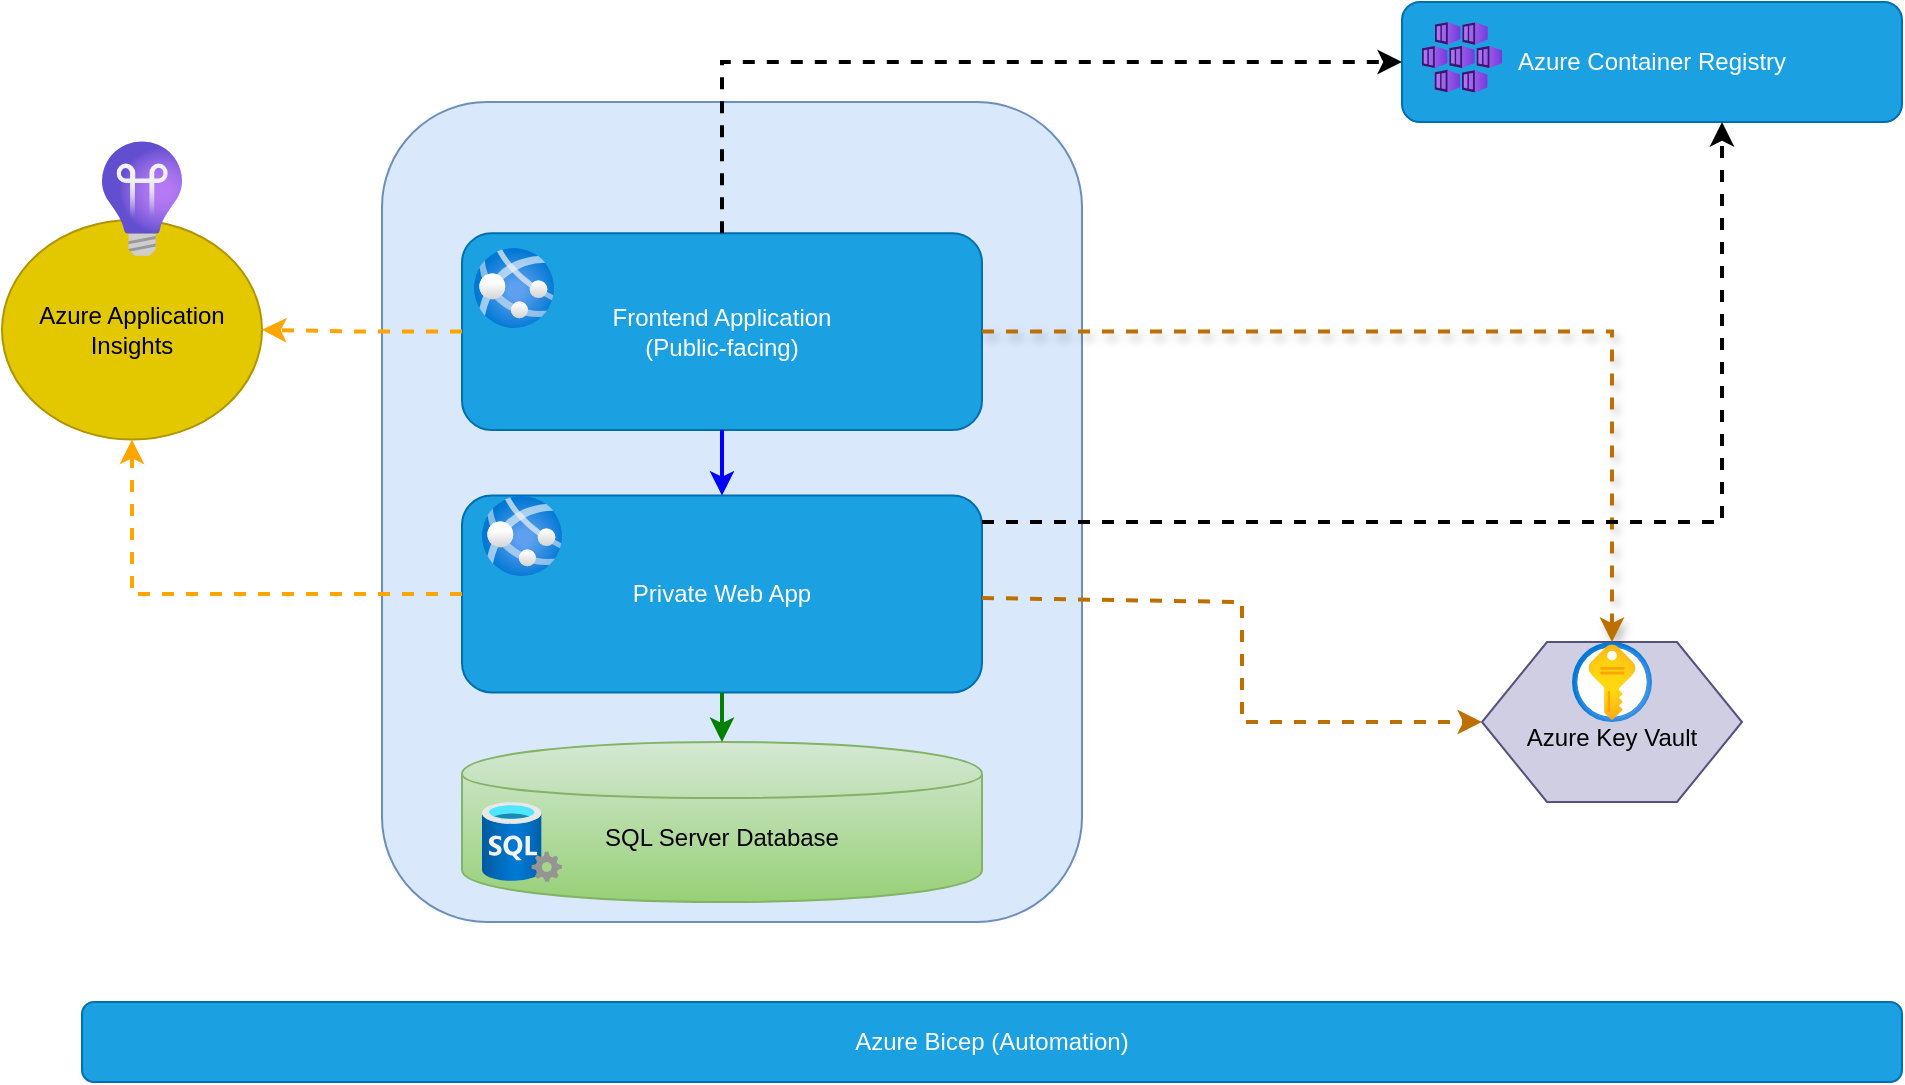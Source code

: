 <mxfile version="27.0.9">
  <diagram id="azure-architecture" name="Azure Container Apps Architecture">
    <mxGraphModel dx="1042" dy="1696" grid="1" gridSize="10" guides="1" tooltips="1" connect="1" arrows="1" fold="1" page="1" pageScale="1" pageWidth="827" pageHeight="1169" math="0" shadow="0">
      <root>
        <mxCell id="0" />
        <mxCell id="1" parent="0" />
        <mxCell id="2" value="Azure Container Apps" style="rounded=1;whiteSpace=wrap;fillColor=#dae8fc;strokeColor=#6c8ebf;fontSize=14;fontStyle=1;" parent="1" vertex="1">
          <mxGeometry x="200" y="40" width="350" height="410" as="geometry" />
        </mxCell>
        <mxCell id="3" value="Frontend Application&#xa;(Public-facing)" style="rounded=1;whiteSpace=wrap;fillColor=#1ba1e2;strokeColor=#006EAF;fontColor=#ffffff;fontSize=12;" parent="2" vertex="1">
          <mxGeometry x="40" y="65.6" width="260" height="98.4" as="geometry" />
        </mxCell>
        <mxCell id="4" value="Private Web App" style="rounded=1;whiteSpace=wrap;fillColor=#1ba1e2;strokeColor=#006EAF;fontColor=#ffffff;fontSize=12;" parent="2" vertex="1">
          <mxGeometry x="40" y="196.8" width="260" height="98.4" as="geometry" />
        </mxCell>
        <mxCell id="Tj59wJXmX2VYmjXqF1iQ-23" value="" style="image;aspect=fixed;html=1;points=[];align=center;fontSize=12;image=img/lib/azure2/containers/App_Services.svg;" vertex="1" parent="2">
          <mxGeometry x="46" y="73" width="40" height="40" as="geometry" />
        </mxCell>
        <mxCell id="Tj59wJXmX2VYmjXqF1iQ-24" value="" style="image;aspect=fixed;html=1;points=[];align=center;fontSize=12;image=img/lib/azure2/containers/App_Services.svg;" vertex="1" parent="2">
          <mxGeometry x="50" y="197" width="40" height="40" as="geometry" />
        </mxCell>
        <mxCell id="5" value="&#xa;SQL Server Database" style="shape=cylinder;whiteSpace=wrap;fillColor=#d5e8d4;strokeColor=#82b366;fontSize=12;gradientColor=#97d077;" parent="1" vertex="1">
          <mxGeometry x="240" y="360" width="260" height="80" as="geometry" />
        </mxCell>
        <mxCell id="6" value="&#xa;Azure Key Vault" style="shape=hexagon;whiteSpace=wrap;fillColor=#d0cee2;strokeColor=#56517e;fontSize=12;" parent="1" vertex="1">
          <mxGeometry x="750" y="310" width="130" height="80" as="geometry" />
        </mxCell>
        <mxCell id="7" value="Azure Application Insights" style="ellipse;whiteSpace=wrap;fillColor=#e3c800;strokeColor=#B09500;fontColor=#000000;fontSize=12;" parent="1" vertex="1">
          <mxGeometry x="10" y="99" width="130" height="109.8" as="geometry" />
        </mxCell>
        <mxCell id="8" value="Azure Container Registry" style="rounded=1;whiteSpace=wrap;fillColor=#1ba1e2;strokeColor=#006EAF;fontColor=#ffffff;fontSize=12;" parent="1" vertex="1">
          <mxGeometry x="710" y="-10" width="250" height="60" as="geometry" />
        </mxCell>
        <mxCell id="9" value="Azure Bicep (Automation)" style="rounded=1;whiteSpace=wrap;fillColor=#1ba1e2;strokeColor=#006EAF;fontColor=#ffffff;fontSize=12;" parent="1" vertex="1">
          <mxGeometry x="50" y="490" width="910" height="40" as="geometry" />
        </mxCell>
        <mxCell id="10" style="edgeStyle=orthogonalEdgeStyle;rounded=0;orthogonalLoop=1;jettySize=auto;html=1;strokeColor=#0000FF;strokeWidth=2;" parent="1" source="3" target="4" edge="1">
          <mxGeometry relative="1" as="geometry" />
        </mxCell>
        <mxCell id="11" style="edgeStyle=orthogonalEdgeStyle;rounded=0;orthogonalLoop=1;jettySize=auto;html=1;strokeColor=#008000;strokeWidth=2;" parent="1" source="4" target="5" edge="1">
          <mxGeometry relative="1" as="geometry" />
        </mxCell>
        <mxCell id="12" style="edgeStyle=orthogonalEdgeStyle;rounded=0;orthogonalLoop=1;jettySize=auto;html=1;strokeColor=#BD7000;strokeWidth=2;dashed=1;fillColor=#f0a30a;shadow=1;" parent="1" source="3" target="6" edge="1">
          <mxGeometry relative="1" as="geometry" />
        </mxCell>
        <mxCell id="14" style="edgeStyle=orthogonalEdgeStyle;rounded=0;orthogonalLoop=1;jettySize=auto;html=1;strokeColor=#FFA500;strokeWidth=2;dashed=1;" parent="1" source="3" target="7" edge="1">
          <mxGeometry relative="1" as="geometry" />
        </mxCell>
        <mxCell id="15" style="edgeStyle=orthogonalEdgeStyle;rounded=0;orthogonalLoop=1;jettySize=auto;html=1;strokeColor=#FFA500;strokeWidth=2;dashed=1;" parent="1" source="4" target="7" edge="1">
          <mxGeometry relative="1" as="geometry" />
        </mxCell>
        <mxCell id="Tj59wJXmX2VYmjXqF1iQ-17" style="rounded=0;orthogonalLoop=1;jettySize=auto;html=1;entryX=0;entryY=0.5;entryDx=0;entryDy=0;strokeWidth=2;dashed=1;shadow=0;fillColor=#f0a30a;strokeColor=#BD7000;" edge="1" parent="1" source="4" target="6">
          <mxGeometry relative="1" as="geometry">
            <Array as="points">
              <mxPoint x="630" y="290" />
              <mxPoint x="630" y="350" />
            </Array>
          </mxGeometry>
        </mxCell>
        <mxCell id="Tj59wJXmX2VYmjXqF1iQ-18" style="rounded=0;orthogonalLoop=1;jettySize=auto;html=1;entryX=0;entryY=0.5;entryDx=0;entryDy=0;strokeWidth=2;dashed=1;" edge="1" parent="1" source="3" target="8">
          <mxGeometry relative="1" as="geometry">
            <Array as="points">
              <mxPoint x="370" y="20" />
            </Array>
          </mxGeometry>
        </mxCell>
        <mxCell id="Tj59wJXmX2VYmjXqF1iQ-19" style="edgeStyle=orthogonalEdgeStyle;rounded=0;orthogonalLoop=1;jettySize=auto;html=1;strokeWidth=2;dashed=1;" edge="1" parent="1" source="4" target="8">
          <mxGeometry relative="1" as="geometry">
            <Array as="points">
              <mxPoint x="870" y="250" />
            </Array>
          </mxGeometry>
        </mxCell>
        <mxCell id="Tj59wJXmX2VYmjXqF1iQ-20" value="" style="image;html=1;points=[];align=center;fontSize=12;image=img/lib/azure2/management_governance/Application_Insights.svg;" vertex="1" parent="1">
          <mxGeometry x="60" y="56.8" width="40" height="63" as="geometry" />
        </mxCell>
        <mxCell id="Tj59wJXmX2VYmjXqF1iQ-22" value="" style="image;aspect=fixed;html=1;points=[];align=center;fontSize=12;image=img/lib/azure2/containers/Kubernetes_Services.svg;" vertex="1" parent="1">
          <mxGeometry x="720" width="40" height="35.29" as="geometry" />
        </mxCell>
        <mxCell id="Tj59wJXmX2VYmjXqF1iQ-25" value="" style="image;aspect=fixed;html=1;points=[];align=center;fontSize=12;image=img/lib/azure2/security/Key_Vaults.svg;" vertex="1" parent="1">
          <mxGeometry x="795" y="310" width="40" height="40" as="geometry" />
        </mxCell>
        <mxCell id="Tj59wJXmX2VYmjXqF1iQ-26" value="" style="image;aspect=fixed;html=1;points=[];align=center;fontSize=12;image=img/lib/azure2/databases/SQL_Server.svg;" vertex="1" parent="1">
          <mxGeometry x="250" y="390" width="40" height="40" as="geometry" />
        </mxCell>
      </root>
    </mxGraphModel>
  </diagram>
</mxfile>
